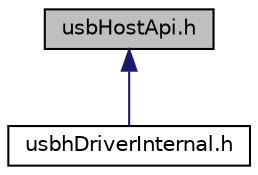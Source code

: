 digraph "usbHostApi.h"
{
 // LATEX_PDF_SIZE
  edge [fontname="Helvetica",fontsize="10",labelfontname="Helvetica",labelfontsize="10"];
  node [fontname="Helvetica",fontsize="10",shape=record];
  Node1 [label="usbHostApi.h",height=0.2,width=0.4,color="black", fillcolor="grey75", style="filled", fontcolor="black",tooltip=" "];
  Node1 -> Node2 [dir="back",color="midnightblue",fontsize="10",style="solid",fontname="Helvetica"];
  Node2 [label="usbhDriverInternal.h",height=0.2,width=0.4,color="black", fillcolor="white", style="filled",URL="$d1/d48/usbhDriverInternal_8h.html",tooltip=" "];
}
